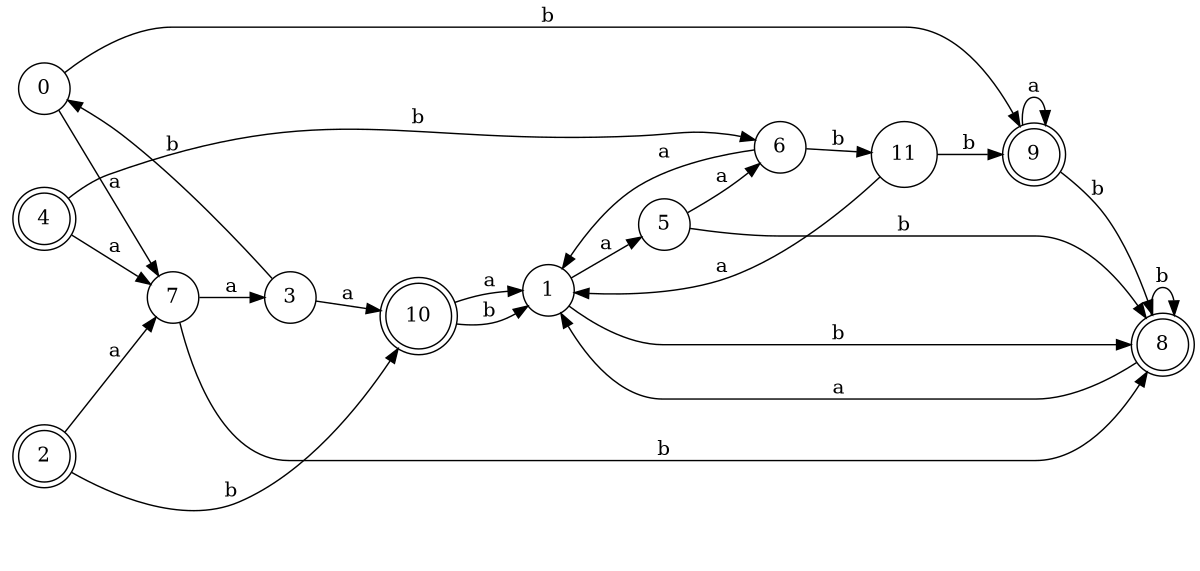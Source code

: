 digraph n10_2 {
__start0 [label="" shape="none"];

rankdir=LR;
size="8,5";

s0 [style="filled", color="black", fillcolor="white" shape="circle", label="0"];
s1 [style="filled", color="black", fillcolor="white" shape="circle", label="1"];
s2 [style="rounded,filled", color="black", fillcolor="white" shape="doublecircle", label="2"];
s3 [style="filled", color="black", fillcolor="white" shape="circle", label="3"];
s4 [style="rounded,filled", color="black", fillcolor="white" shape="doublecircle", label="4"];
s5 [style="filled", color="black", fillcolor="white" shape="circle", label="5"];
s6 [style="filled", color="black", fillcolor="white" shape="circle", label="6"];
s7 [style="filled", color="black", fillcolor="white" shape="circle", label="7"];
s8 [style="rounded,filled", color="black", fillcolor="white" shape="doublecircle", label="8"];
s9 [style="rounded,filled", color="black", fillcolor="white" shape="doublecircle", label="9"];
s10 [style="rounded,filled", color="black", fillcolor="white" shape="doublecircle", label="10"];
s11 [style="filled", color="black", fillcolor="white" shape="circle", label="11"];
s0 -> s7 [label="a"];
s0 -> s9 [label="b"];
s1 -> s5 [label="a"];
s1 -> s8 [label="b"];
s2 -> s7 [label="a"];
s2 -> s10 [label="b"];
s3 -> s10 [label="a"];
s3 -> s0 [label="b"];
s4 -> s7 [label="a"];
s4 -> s6 [label="b"];
s5 -> s6 [label="a"];
s5 -> s8 [label="b"];
s6 -> s1 [label="a"];
s6 -> s11 [label="b"];
s7 -> s3 [label="a"];
s7 -> s8 [label="b"];
s8 -> s1 [label="a"];
s8 -> s8 [label="b"];
s9 -> s9 [label="a"];
s9 -> s8 [label="b"];
s10 -> s1 [label="a"];
s10 -> s1 [label="b"];
s11 -> s1 [label="a"];
s11 -> s9 [label="b"];

}